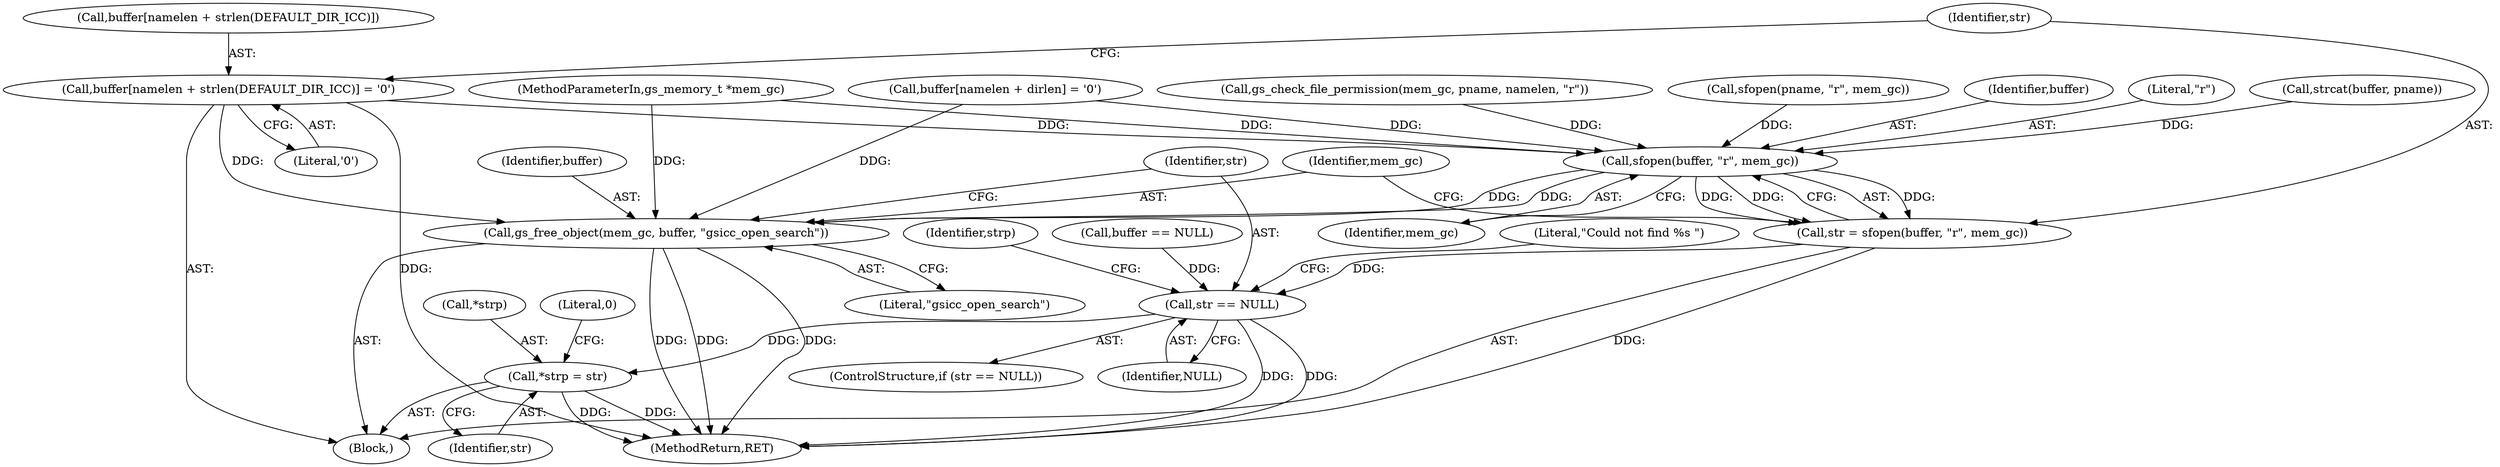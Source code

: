 digraph "0_ghostscript_6d444c273da5499a4cd72f21cb6d4c9a5256807d@API" {
"1000212" [label="(Call,buffer[namelen + strlen(DEFAULT_DIR_ICC)] = '\0')"];
"1000222" [label="(Call,sfopen(buffer, \"r\", mem_gc))"];
"1000220" [label="(Call,str = sfopen(buffer, \"r\", mem_gc))"];
"1000231" [label="(Call,str == NULL)"];
"1000238" [label="(Call,*strp = str)"];
"1000226" [label="(Call,gs_free_object(mem_gc, buffer, \"gsicc_open_search\"))"];
"1000225" [label="(Identifier,mem_gc)"];
"1000227" [label="(Identifier,mem_gc)"];
"1000238" [label="(Call,*strp = str)"];
"1000239" [label="(Call,*strp)"];
"1000229" [label="(Literal,\"gsicc_open_search\")"];
"1000232" [label="(Identifier,str)"];
"1000244" [label="(MethodReturn,RET)"];
"1000201" [label="(Call,buffer == NULL)"];
"1000219" [label="(Literal,'\0')"];
"1000223" [label="(Identifier,buffer)"];
"1000236" [label="(Literal,\"Could not find %s \")"];
"1000176" [label="(Call,gs_check_file_permission(mem_gc, pname, namelen, \"r\"))"];
"1000146" [label="(Call,buffer[namelen + dirlen] = '\0')"];
"1000114" [label="(Block,)"];
"1000220" [label="(Call,str = sfopen(buffer, \"r\", mem_gc))"];
"1000224" [label="(Literal,\"r\")"];
"1000228" [label="(Identifier,buffer)"];
"1000209" [label="(Call,strcat(buffer, pname))"];
"1000241" [label="(Identifier,str)"];
"1000221" [label="(Identifier,str)"];
"1000240" [label="(Identifier,strp)"];
"1000110" [label="(MethodParameterIn,gs_memory_t *mem_gc)"];
"1000231" [label="(Call,str == NULL)"];
"1000226" [label="(Call,gs_free_object(mem_gc, buffer, \"gsicc_open_search\"))"];
"1000185" [label="(Call,sfopen(pname, \"r\", mem_gc))"];
"1000233" [label="(Identifier,NULL)"];
"1000230" [label="(ControlStructure,if (str == NULL))"];
"1000243" [label="(Literal,0)"];
"1000213" [label="(Call,buffer[namelen + strlen(DEFAULT_DIR_ICC)])"];
"1000222" [label="(Call,sfopen(buffer, \"r\", mem_gc))"];
"1000212" [label="(Call,buffer[namelen + strlen(DEFAULT_DIR_ICC)] = '\0')"];
"1000212" -> "1000114"  [label="AST: "];
"1000212" -> "1000219"  [label="CFG: "];
"1000213" -> "1000212"  [label="AST: "];
"1000219" -> "1000212"  [label="AST: "];
"1000221" -> "1000212"  [label="CFG: "];
"1000212" -> "1000244"  [label="DDG: "];
"1000212" -> "1000222"  [label="DDG: "];
"1000212" -> "1000226"  [label="DDG: "];
"1000222" -> "1000220"  [label="AST: "];
"1000222" -> "1000225"  [label="CFG: "];
"1000223" -> "1000222"  [label="AST: "];
"1000224" -> "1000222"  [label="AST: "];
"1000225" -> "1000222"  [label="AST: "];
"1000220" -> "1000222"  [label="CFG: "];
"1000222" -> "1000220"  [label="DDG: "];
"1000222" -> "1000220"  [label="DDG: "];
"1000222" -> "1000220"  [label="DDG: "];
"1000209" -> "1000222"  [label="DDG: "];
"1000146" -> "1000222"  [label="DDG: "];
"1000185" -> "1000222"  [label="DDG: "];
"1000176" -> "1000222"  [label="DDG: "];
"1000110" -> "1000222"  [label="DDG: "];
"1000222" -> "1000226"  [label="DDG: "];
"1000222" -> "1000226"  [label="DDG: "];
"1000220" -> "1000114"  [label="AST: "];
"1000221" -> "1000220"  [label="AST: "];
"1000227" -> "1000220"  [label="CFG: "];
"1000220" -> "1000244"  [label="DDG: "];
"1000220" -> "1000231"  [label="DDG: "];
"1000231" -> "1000230"  [label="AST: "];
"1000231" -> "1000233"  [label="CFG: "];
"1000232" -> "1000231"  [label="AST: "];
"1000233" -> "1000231"  [label="AST: "];
"1000236" -> "1000231"  [label="CFG: "];
"1000240" -> "1000231"  [label="CFG: "];
"1000231" -> "1000244"  [label="DDG: "];
"1000231" -> "1000244"  [label="DDG: "];
"1000201" -> "1000231"  [label="DDG: "];
"1000231" -> "1000238"  [label="DDG: "];
"1000238" -> "1000114"  [label="AST: "];
"1000238" -> "1000241"  [label="CFG: "];
"1000239" -> "1000238"  [label="AST: "];
"1000241" -> "1000238"  [label="AST: "];
"1000243" -> "1000238"  [label="CFG: "];
"1000238" -> "1000244"  [label="DDG: "];
"1000238" -> "1000244"  [label="DDG: "];
"1000226" -> "1000114"  [label="AST: "];
"1000226" -> "1000229"  [label="CFG: "];
"1000227" -> "1000226"  [label="AST: "];
"1000228" -> "1000226"  [label="AST: "];
"1000229" -> "1000226"  [label="AST: "];
"1000232" -> "1000226"  [label="CFG: "];
"1000226" -> "1000244"  [label="DDG: "];
"1000226" -> "1000244"  [label="DDG: "];
"1000226" -> "1000244"  [label="DDG: "];
"1000110" -> "1000226"  [label="DDG: "];
"1000146" -> "1000226"  [label="DDG: "];
}
